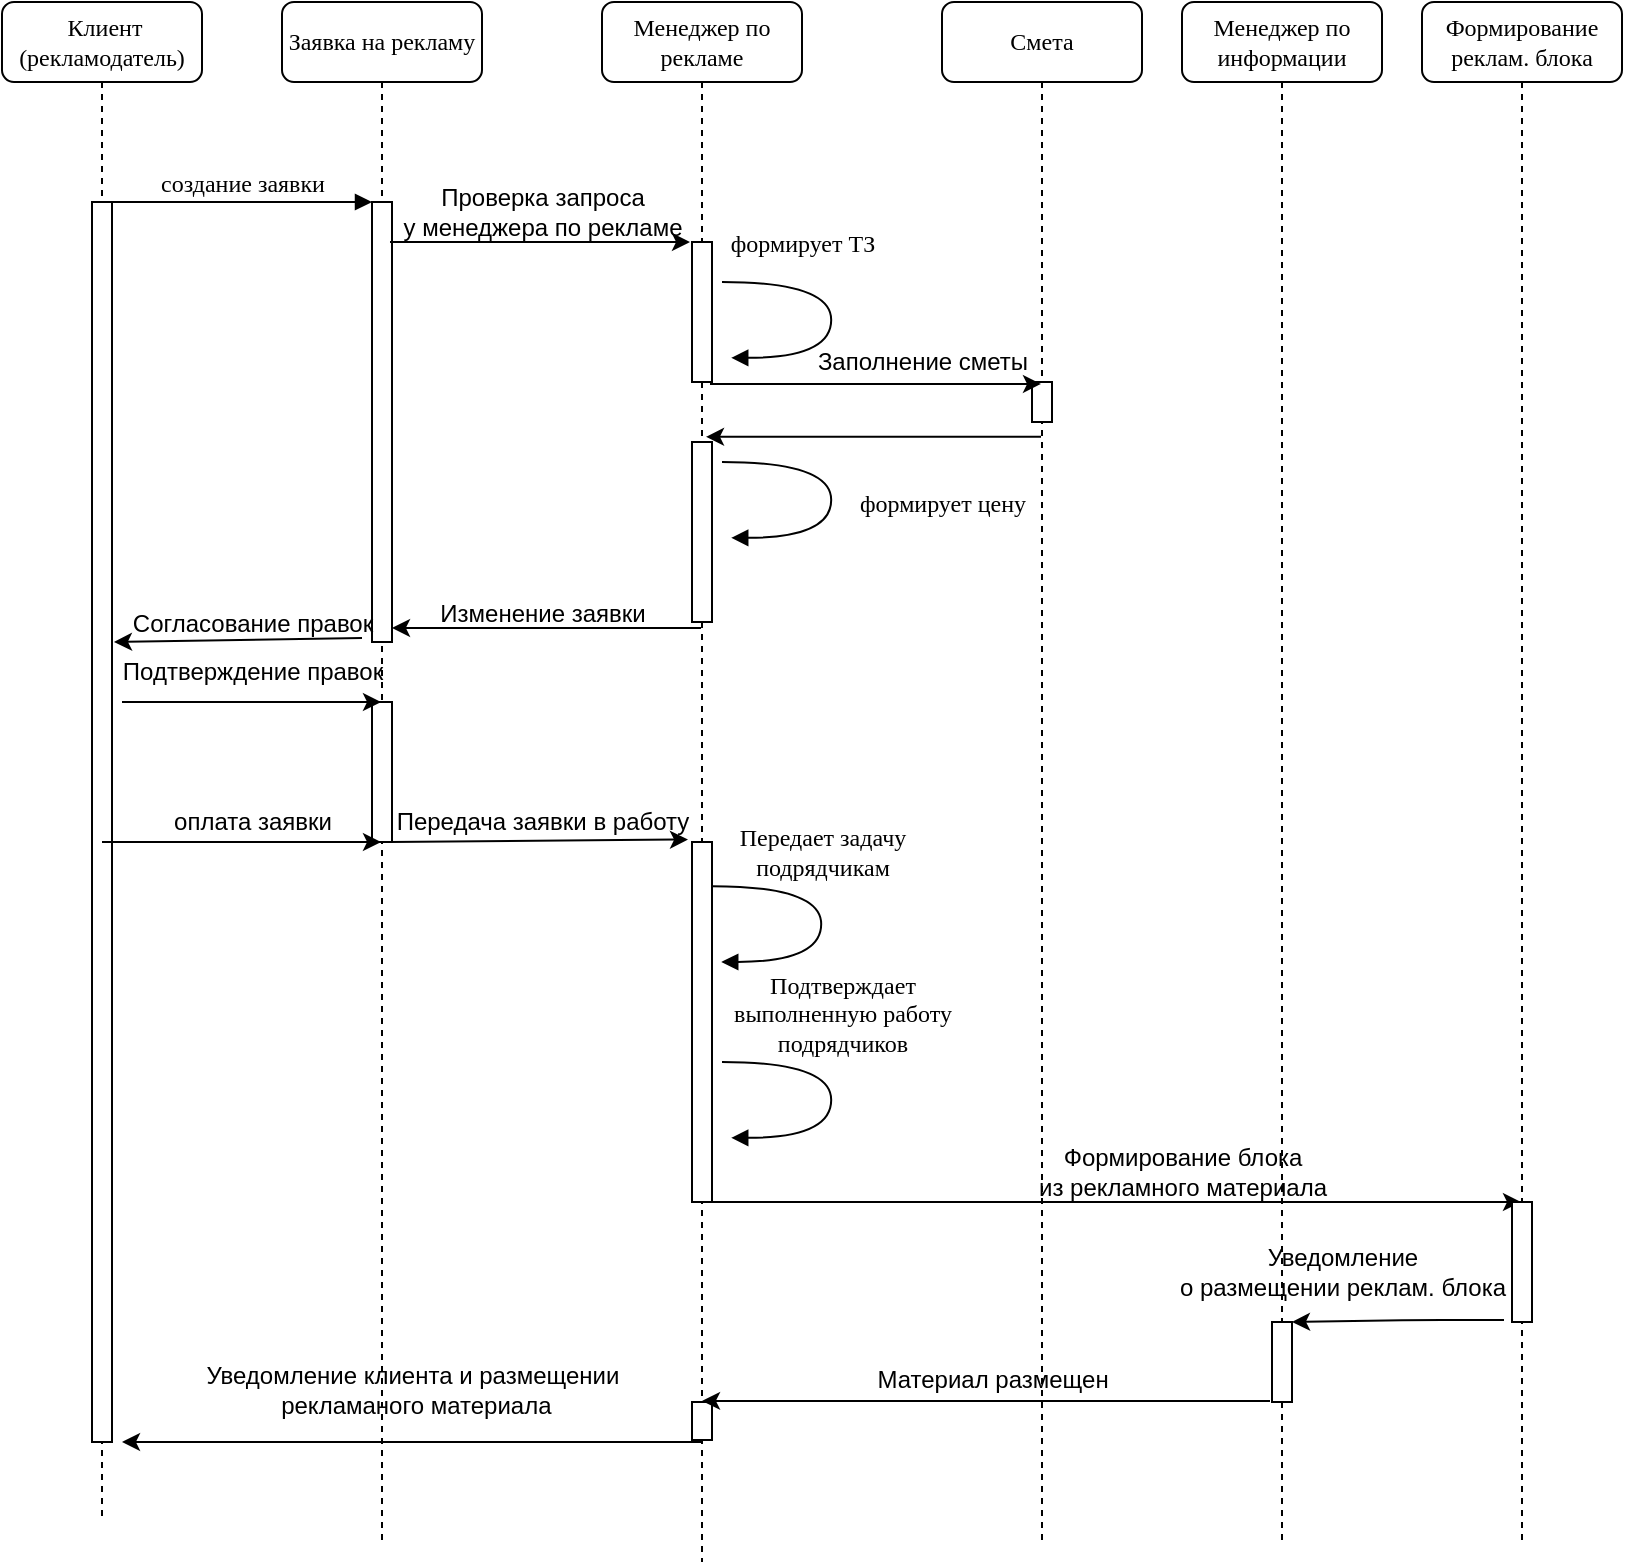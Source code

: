 <mxfile version="13.1.14" type="device"><diagram name="Page-1" id="13e1069c-82ec-6db2-03f1-153e76fe0fe0"><mxGraphModel dx="692" dy="499" grid="1" gridSize="10" guides="1" tooltips="1" connect="1" arrows="1" fold="1" page="1" pageScale="1" pageWidth="1100" pageHeight="850" background="#ffffff" math="0" shadow="0"><root><mxCell id="0"/><mxCell id="1" parent="0"/><mxCell id="7baba1c4bc27f4b0-2" value="Заявка на рекламу" style="shape=umlLifeline;perimeter=lifelinePerimeter;whiteSpace=wrap;html=1;container=1;collapsible=0;recursiveResize=0;outlineConnect=0;rounded=1;shadow=0;comic=0;labelBackgroundColor=none;strokeWidth=1;fontFamily=Verdana;fontSize=12;align=center;" parent="1" vertex="1"><mxGeometry x="240" y="80" width="100" height="770" as="geometry"/></mxCell><mxCell id="7baba1c4bc27f4b0-10" value="" style="html=1;points=[];perimeter=orthogonalPerimeter;rounded=0;shadow=0;comic=0;labelBackgroundColor=none;strokeWidth=1;fontFamily=Verdana;fontSize=12;align=center;" parent="7baba1c4bc27f4b0-2" vertex="1"><mxGeometry x="45" y="100" width="10" height="220" as="geometry"/></mxCell><mxCell id="UJBF9qwxobdHVTVvjliU-9" value="Изменение заявки" style="text;html=1;align=center;verticalAlign=middle;resizable=0;points=[];autosize=1;" vertex="1" parent="7baba1c4bc27f4b0-2"><mxGeometry x="70" y="296" width="120" height="20" as="geometry"/></mxCell><mxCell id="UJBF9qwxobdHVTVvjliU-14" value="" style="html=1;points=[];perimeter=orthogonalPerimeter;rounded=0;shadow=0;comic=0;labelBackgroundColor=none;strokeWidth=1;fontFamily=Verdana;fontSize=12;align=center;" vertex="1" parent="7baba1c4bc27f4b0-2"><mxGeometry x="45" y="350" width="10" height="70" as="geometry"/></mxCell><mxCell id="7baba1c4bc27f4b0-3" value="Менеджер по рекламе" style="shape=umlLifeline;perimeter=lifelinePerimeter;whiteSpace=wrap;html=1;container=1;collapsible=0;recursiveResize=0;outlineConnect=0;rounded=1;shadow=0;comic=0;labelBackgroundColor=none;strokeWidth=1;fontFamily=Verdana;fontSize=12;align=center;" parent="1" vertex="1"><mxGeometry x="400" y="80" width="100" height="780" as="geometry"/></mxCell><mxCell id="7baba1c4bc27f4b0-13" value="" style="html=1;points=[];perimeter=orthogonalPerimeter;rounded=0;shadow=0;comic=0;labelBackgroundColor=none;strokeWidth=1;fontFamily=Verdana;fontSize=12;align=center;" parent="7baba1c4bc27f4b0-3" vertex="1"><mxGeometry x="45" y="120" width="10" height="70" as="geometry"/></mxCell><mxCell id="UJBF9qwxobdHVTVvjliU-22" value="" style="html=1;points=[];perimeter=orthogonalPerimeter;rounded=0;shadow=0;comic=0;labelBackgroundColor=none;strokeWidth=1;fontFamily=Verdana;fontSize=12;align=center;" vertex="1" parent="7baba1c4bc27f4b0-3"><mxGeometry x="45" y="420" width="10" height="180" as="geometry"/></mxCell><mxCell id="UJBF9qwxobdHVTVvjliU-46" value="Заполнение сметы" style="text;html=1;align=center;verticalAlign=middle;resizable=0;points=[];autosize=1;" vertex="1" parent="7baba1c4bc27f4b0-3"><mxGeometry x="100" y="170" width="120" height="20" as="geometry"/></mxCell><mxCell id="UJBF9qwxobdHVTVvjliU-52" value="" style="html=1;points=[];perimeter=orthogonalPerimeter;rounded=0;shadow=0;comic=0;labelBackgroundColor=none;strokeWidth=1;fontFamily=Verdana;fontSize=12;align=center;" vertex="1" parent="7baba1c4bc27f4b0-3"><mxGeometry x="45" y="700" width="10" height="19" as="geometry"/></mxCell><mxCell id="7baba1c4bc27f4b0-8" value="&amp;nbsp;Клиент&lt;br&gt;(рекламодатель)" style="shape=umlLifeline;perimeter=lifelinePerimeter;whiteSpace=wrap;html=1;container=1;collapsible=0;recursiveResize=0;outlineConnect=0;rounded=1;shadow=0;comic=0;labelBackgroundColor=none;strokeWidth=1;fontFamily=Verdana;fontSize=12;align=center;" parent="1" vertex="1"><mxGeometry x="100" y="80" width="100" height="760" as="geometry"/></mxCell><mxCell id="7baba1c4bc27f4b0-9" value="" style="html=1;points=[];perimeter=orthogonalPerimeter;rounded=0;shadow=0;comic=0;labelBackgroundColor=none;strokeWidth=1;fontFamily=Verdana;fontSize=12;align=center;" parent="7baba1c4bc27f4b0-8" vertex="1"><mxGeometry x="45" y="100" width="10" height="620" as="geometry"/></mxCell><mxCell id="UJBF9qwxobdHVTVvjliU-13" value="Согласование правок" style="text;html=1;align=center;verticalAlign=middle;resizable=0;points=[];autosize=1;" vertex="1" parent="7baba1c4bc27f4b0-8"><mxGeometry x="55" y="301" width="140" height="20" as="geometry"/></mxCell><mxCell id="7baba1c4bc27f4b0-11" value="создание заявки" style="html=1;verticalAlign=bottom;endArrow=block;entryX=0;entryY=0;labelBackgroundColor=none;fontFamily=Verdana;fontSize=12;edgeStyle=elbowEdgeStyle;elbow=vertical;" parent="1" source="7baba1c4bc27f4b0-9" target="7baba1c4bc27f4b0-10" edge="1"><mxGeometry relative="1" as="geometry"><mxPoint x="220" y="190" as="sourcePoint"/></mxGeometry></mxCell><mxCell id="UJBF9qwxobdHVTVvjliU-3" value="" style="endArrow=classic;html=1;entryX=-0.1;entryY=0;entryDx=0;entryDy=0;entryPerimeter=0;exitX=0.9;exitY=0.091;exitDx=0;exitDy=0;exitPerimeter=0;" edge="1" parent="1" source="7baba1c4bc27f4b0-10" target="7baba1c4bc27f4b0-13"><mxGeometry width="50" height="50" relative="1" as="geometry"><mxPoint x="170" y="440" as="sourcePoint"/><mxPoint x="220" y="390" as="targetPoint"/></mxGeometry></mxCell><mxCell id="UJBF9qwxobdHVTVvjliU-5" value="Проверка запроса&lt;br&gt;у менеджера по рекламе" style="text;html=1;align=center;verticalAlign=middle;resizable=0;points=[];autosize=1;" vertex="1" parent="1"><mxGeometry x="290" y="170" width="160" height="30" as="geometry"/></mxCell><mxCell id="UJBF9qwxobdHVTVvjliU-6" value="формирует ТЗ" style="html=1;verticalAlign=bottom;endArrow=block;labelBackgroundColor=none;fontFamily=Verdana;fontSize=12;elbow=vertical;edgeStyle=orthogonalEdgeStyle;curved=1;entryX=1;entryY=0.286;entryPerimeter=0;exitX=1.038;exitY=0.345;exitPerimeter=0;" edge="1" parent="1"><mxGeometry x="-0.439" y="10" relative="1" as="geometry"><mxPoint x="460.0" y="220.0" as="sourcePoint"/><mxPoint x="464.62" y="257.92" as="targetPoint"/><Array as="points"><mxPoint x="514.62" y="219.9"/><mxPoint x="514.62" y="257.9"/></Array><mxPoint as="offset"/></mxGeometry></mxCell><mxCell id="UJBF9qwxobdHVTVvjliU-7" value="формирует цену" style="html=1;verticalAlign=bottom;endArrow=block;labelBackgroundColor=none;fontFamily=Verdana;fontSize=12;elbow=vertical;edgeStyle=orthogonalEdgeStyle;curved=1;entryX=1;entryY=0.286;entryPerimeter=0;exitX=1.038;exitY=0.345;exitPerimeter=0;" edge="1" parent="1"><mxGeometry x="0.298" y="-56" relative="1" as="geometry"><mxPoint x="460" y="310" as="sourcePoint"/><mxPoint x="464.62" y="347.92" as="targetPoint"/><Array as="points"><mxPoint x="514.62" y="309.9"/><mxPoint x="514.62" y="347.9"/></Array><mxPoint x="55" y="48" as="offset"/></mxGeometry></mxCell><mxCell id="UJBF9qwxobdHVTVvjliU-8" value="" style="endArrow=classic;html=1;entryX=1;entryY=0.968;entryDx=0;entryDy=0;entryPerimeter=0;" edge="1" parent="1" source="7baba1c4bc27f4b0-3" target="7baba1c4bc27f4b0-10"><mxGeometry width="50" height="50" relative="1" as="geometry"><mxPoint x="370" y="450" as="sourcePoint"/><mxPoint x="420" y="400" as="targetPoint"/></mxGeometry></mxCell><mxCell id="UJBF9qwxobdHVTVvjliU-12" value="" style="endArrow=classic;html=1;entryX=0.007;entryY=0.95;entryDx=0;entryDy=0;entryPerimeter=0;" edge="1" parent="1" target="UJBF9qwxobdHVTVvjliU-13"><mxGeometry width="50" height="50" relative="1" as="geometry"><mxPoint x="280" y="398" as="sourcePoint"/><mxPoint x="157" y="402" as="targetPoint"/></mxGeometry></mxCell><mxCell id="UJBF9qwxobdHVTVvjliU-16" value="" style="endArrow=classic;html=1;" edge="1" parent="1" target="7baba1c4bc27f4b0-2"><mxGeometry width="50" height="50" relative="1" as="geometry"><mxPoint x="160" y="430" as="sourcePoint"/><mxPoint x="250" y="520" as="targetPoint"/><Array as="points"><mxPoint x="240" y="430"/></Array></mxGeometry></mxCell><mxCell id="UJBF9qwxobdHVTVvjliU-17" value="Подтверждение правок" style="text;html=1;align=center;verticalAlign=middle;resizable=0;points=[];autosize=1;" vertex="1" parent="1"><mxGeometry x="150" y="405" width="150" height="20" as="geometry"/></mxCell><mxCell id="UJBF9qwxobdHVTVvjliU-18" value="" style="endArrow=classic;html=1;" edge="1" parent="1" target="7baba1c4bc27f4b0-2"><mxGeometry width="50" height="50" relative="1" as="geometry"><mxPoint x="150" y="500" as="sourcePoint"/><mxPoint x="230" y="530" as="targetPoint"/><Array as="points"><mxPoint x="250" y="500"/></Array></mxGeometry></mxCell><mxCell id="UJBF9qwxobdHVTVvjliU-19" value="оплата заявки" style="text;html=1;align=center;verticalAlign=middle;resizable=0;points=[];autosize=1;" vertex="1" parent="1"><mxGeometry x="175" y="480" width="100" height="20" as="geometry"/></mxCell><mxCell id="UJBF9qwxobdHVTVvjliU-23" value="" style="endArrow=classic;html=1;exitX=0.9;exitY=1;exitDx=0;exitDy=0;exitPerimeter=0;entryX=-0.2;entryY=-0.007;entryDx=0;entryDy=0;entryPerimeter=0;" edge="1" parent="1" source="UJBF9qwxobdHVTVvjliU-14" target="UJBF9qwxobdHVTVvjliU-22"><mxGeometry width="50" height="50" relative="1" as="geometry"><mxPoint x="320" y="620" as="sourcePoint"/><mxPoint x="370" y="570" as="targetPoint"/><Array as="points"/></mxGeometry></mxCell><mxCell id="UJBF9qwxobdHVTVvjliU-24" value="Передача заявки в работу" style="text;html=1;align=center;verticalAlign=middle;resizable=0;points=[];autosize=1;" vertex="1" parent="1"><mxGeometry x="285" y="480" width="170" height="20" as="geometry"/></mxCell><mxCell id="UJBF9qwxobdHVTVvjliU-25" value="Передает задачу&lt;br&gt;подрядчикам" style="html=1;verticalAlign=bottom;endArrow=block;labelBackgroundColor=none;fontFamily=Verdana;fontSize=12;elbow=vertical;edgeStyle=orthogonalEdgeStyle;curved=1;entryX=1;entryY=0.286;entryPerimeter=0;exitX=1.038;exitY=0.345;exitPerimeter=0;" edge="1" parent="1"><mxGeometry x="-0.234" relative="1" as="geometry"><mxPoint x="455" y="522.08" as="sourcePoint"/><mxPoint x="459.62" y="560" as="targetPoint"/><Array as="points"><mxPoint x="509.62" y="521.98"/><mxPoint x="509.62" y="559.98"/></Array><mxPoint as="offset"/></mxGeometry></mxCell><mxCell id="UJBF9qwxobdHVTVvjliU-26" value="Подтверждает&lt;br&gt;выполненную работу&lt;br&gt;подрядчиков" style="html=1;verticalAlign=bottom;endArrow=block;labelBackgroundColor=none;fontFamily=Verdana;fontSize=12;elbow=vertical;edgeStyle=orthogonalEdgeStyle;curved=1;entryX=1;entryY=0.286;entryPerimeter=0;exitX=1.038;exitY=0.345;exitPerimeter=0;" edge="1" parent="1"><mxGeometry x="-0.234" y="5" relative="1" as="geometry"><mxPoint x="460" y="610" as="sourcePoint"/><mxPoint x="464.62" y="647.92" as="targetPoint"/><Array as="points"><mxPoint x="514.62" y="609.9"/><mxPoint x="514.62" y="647.9"/></Array><mxPoint as="offset"/></mxGeometry></mxCell><mxCell id="UJBF9qwxobdHVTVvjliU-31" value="Менеджер по информации" style="shape=umlLifeline;perimeter=lifelinePerimeter;whiteSpace=wrap;html=1;container=1;collapsible=0;recursiveResize=0;outlineConnect=0;rounded=1;shadow=0;comic=0;labelBackgroundColor=none;strokeWidth=1;fontFamily=Verdana;fontSize=12;align=center;" vertex="1" parent="1"><mxGeometry x="690" y="80" width="100" height="770" as="geometry"/></mxCell><mxCell id="UJBF9qwxobdHVTVvjliU-33" value="" style="html=1;points=[];perimeter=orthogonalPerimeter;rounded=0;shadow=0;comic=0;labelBackgroundColor=none;strokeWidth=1;fontFamily=Verdana;fontSize=12;align=center;" vertex="1" parent="UJBF9qwxobdHVTVvjliU-31"><mxGeometry x="45" y="660" width="10" height="40" as="geometry"/></mxCell><mxCell id="UJBF9qwxobdHVTVvjliU-51" value="Уведомление&lt;br&gt;о размещении реклам. блока" style="text;html=1;align=center;verticalAlign=middle;resizable=0;points=[];autosize=1;" vertex="1" parent="UJBF9qwxobdHVTVvjliU-31"><mxGeometry x="-10" y="620" width="180" height="30" as="geometry"/></mxCell><mxCell id="UJBF9qwxobdHVTVvjliU-35" value="" style="endArrow=classic;html=1;" edge="1" parent="1" source="7baba1c4bc27f4b0-3" target="UJBF9qwxobdHVTVvjliU-48"><mxGeometry width="50" height="50" relative="1" as="geometry"><mxPoint x="500" y="830" as="sourcePoint"/><mxPoint x="550" y="780" as="targetPoint"/><Array as="points"><mxPoint x="540" y="680"/></Array></mxGeometry></mxCell><mxCell id="UJBF9qwxobdHVTVvjliU-36" value="Формирование блока&lt;br&gt;из рекламного материала" style="text;html=1;align=center;verticalAlign=middle;resizable=0;points=[];autosize=1;" vertex="1" parent="1"><mxGeometry x="610" y="650" width="160" height="30" as="geometry"/></mxCell><mxCell id="UJBF9qwxobdHVTVvjliU-37" value="" style="endArrow=classic;html=1;exitX=-0.1;exitY=0.986;exitDx=0;exitDy=0;exitPerimeter=0;" edge="1" parent="1" source="UJBF9qwxobdHVTVvjliU-33" target="7baba1c4bc27f4b0-3"><mxGeometry width="50" height="50" relative="1" as="geometry"><mxPoint x="510" y="850" as="sourcePoint"/><mxPoint x="560" y="800" as="targetPoint"/></mxGeometry></mxCell><mxCell id="UJBF9qwxobdHVTVvjliU-38" value="Материал размещен" style="text;html=1;align=center;verticalAlign=middle;resizable=0;points=[];autosize=1;" vertex="1" parent="1"><mxGeometry x="530" y="759" width="130" height="20" as="geometry"/></mxCell><mxCell id="UJBF9qwxobdHVTVvjliU-39" value="" style="endArrow=classic;html=1;" edge="1" parent="1" source="7baba1c4bc27f4b0-3"><mxGeometry width="50" height="50" relative="1" as="geometry"><mxPoint x="340" y="850" as="sourcePoint"/><mxPoint x="160" y="800" as="targetPoint"/></mxGeometry></mxCell><mxCell id="UJBF9qwxobdHVTVvjliU-40" value="Уведомление клиента и размещении&lt;br&gt;&amp;nbsp;рекламаного материала" style="text;html=1;align=center;verticalAlign=middle;resizable=0;points=[];autosize=1;" vertex="1" parent="1"><mxGeometry x="190" y="759" width="230" height="30" as="geometry"/></mxCell><mxCell id="UJBF9qwxobdHVTVvjliU-41" value="Смета" style="shape=umlLifeline;perimeter=lifelinePerimeter;whiteSpace=wrap;html=1;container=1;collapsible=0;recursiveResize=0;outlineConnect=0;rounded=1;shadow=0;comic=0;labelBackgroundColor=none;strokeWidth=1;fontFamily=Verdana;fontSize=12;align=center;" vertex="1" parent="1"><mxGeometry x="570" y="80" width="100" height="770" as="geometry"/></mxCell><mxCell id="UJBF9qwxobdHVTVvjliU-43" value="" style="html=1;points=[];perimeter=orthogonalPerimeter;rounded=0;shadow=0;comic=0;labelBackgroundColor=none;strokeWidth=1;fontFamily=Verdana;fontSize=12;align=center;" vertex="1" parent="UJBF9qwxobdHVTVvjliU-41"><mxGeometry x="45" y="190" width="10" height="20" as="geometry"/></mxCell><mxCell id="UJBF9qwxobdHVTVvjliU-44" value="" style="html=1;points=[];perimeter=orthogonalPerimeter;rounded=0;shadow=0;comic=0;labelBackgroundColor=none;strokeWidth=1;fontFamily=Verdana;fontSize=12;align=center;" vertex="1" parent="1"><mxGeometry x="445" y="300" width="10" height="90" as="geometry"/></mxCell><mxCell id="UJBF9qwxobdHVTVvjliU-45" value="" style="endArrow=classic;html=1;exitX=0.9;exitY=1.014;exitDx=0;exitDy=0;exitPerimeter=0;" edge="1" parent="1" source="7baba1c4bc27f4b0-13" target="UJBF9qwxobdHVTVvjliU-41"><mxGeometry width="50" height="50" relative="1" as="geometry"><mxPoint x="530" y="360" as="sourcePoint"/><mxPoint x="580" y="310" as="targetPoint"/></mxGeometry></mxCell><mxCell id="UJBF9qwxobdHVTVvjliU-47" value="" style="endArrow=classic;html=1;entryX=0.7;entryY=-0.029;entryDx=0;entryDy=0;entryPerimeter=0;" edge="1" parent="1" source="UJBF9qwxobdHVTVvjliU-41" target="UJBF9qwxobdHVTVvjliU-44"><mxGeometry width="50" height="50" relative="1" as="geometry"><mxPoint x="530" y="360" as="sourcePoint"/><mxPoint x="580" y="310" as="targetPoint"/></mxGeometry></mxCell><mxCell id="UJBF9qwxobdHVTVvjliU-48" value="Формирование&lt;br&gt;реклам. блока" style="shape=umlLifeline;perimeter=lifelinePerimeter;whiteSpace=wrap;html=1;container=1;collapsible=0;recursiveResize=0;outlineConnect=0;rounded=1;shadow=0;comic=0;labelBackgroundColor=none;strokeWidth=1;fontFamily=Verdana;fontSize=12;align=center;" vertex="1" parent="1"><mxGeometry x="810" y="80" width="100" height="770" as="geometry"/></mxCell><mxCell id="UJBF9qwxobdHVTVvjliU-49" value="" style="html=1;points=[];perimeter=orthogonalPerimeter;rounded=0;shadow=0;comic=0;labelBackgroundColor=none;strokeWidth=1;fontFamily=Verdana;fontSize=12;align=center;" vertex="1" parent="UJBF9qwxobdHVTVvjliU-48"><mxGeometry x="45" y="600" width="10" height="60" as="geometry"/></mxCell><mxCell id="UJBF9qwxobdHVTVvjliU-50" value="" style="endArrow=classic;html=1;exitX=-0.4;exitY=0.983;exitDx=0;exitDy=0;exitPerimeter=0;" edge="1" parent="1" source="UJBF9qwxobdHVTVvjliU-49" target="UJBF9qwxobdHVTVvjliU-33"><mxGeometry width="50" height="50" relative="1" as="geometry"><mxPoint x="800" y="800" as="sourcePoint"/><mxPoint x="850" y="750" as="targetPoint"/><Array as="points"><mxPoint x="810" y="739"/></Array></mxGeometry></mxCell></root></mxGraphModel></diagram></mxfile>